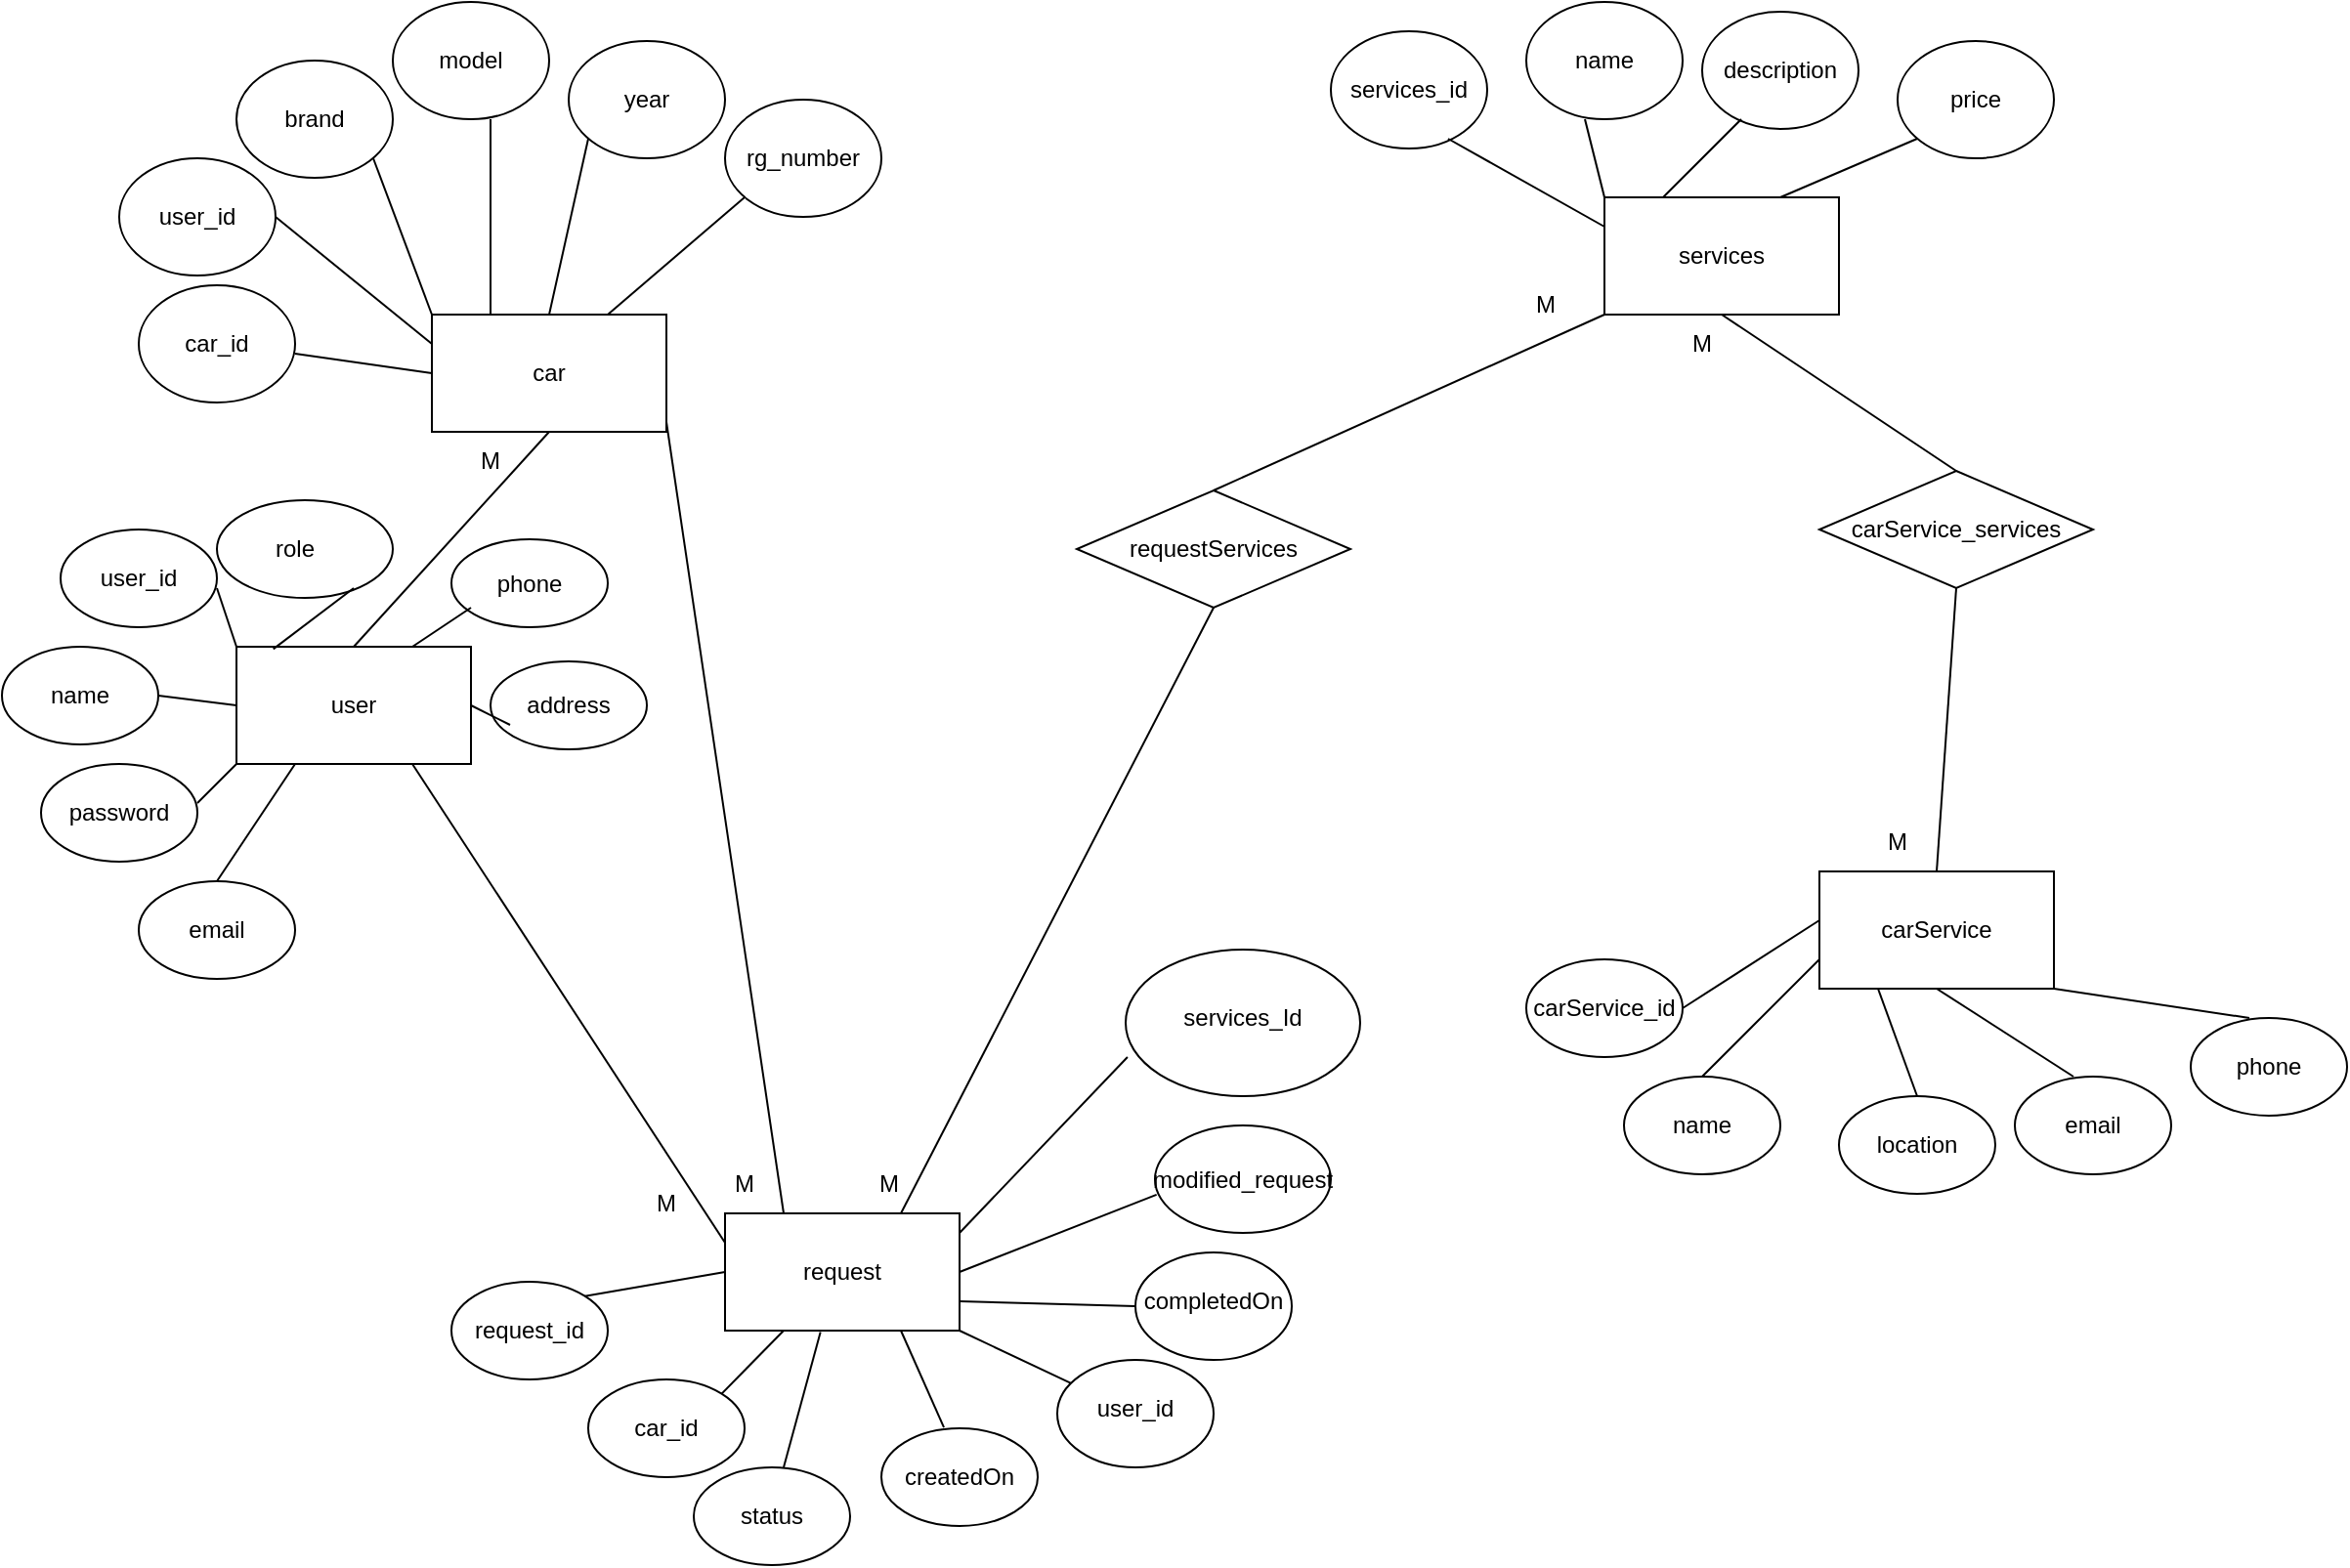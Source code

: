 <mxfile version="26.1.1">
  <diagram name="Страница-1" id="W8pNPYcGzXyj4kJldKl0">
    <mxGraphModel dx="1500" dy="1976" grid="1" gridSize="10" guides="1" tooltips="1" connect="1" arrows="1" fold="1" page="1" pageScale="1" pageWidth="827" pageHeight="1169" math="0" shadow="0">
      <root>
        <mxCell id="0" />
        <mxCell id="1" parent="0" />
        <mxCell id="Uy-cb-LyqVgxh-2wFijv-1" value="" style="rounded=0;whiteSpace=wrap;html=1;" parent="1" vertex="1">
          <mxGeometry x="180" y="210" width="120" height="60" as="geometry" />
        </mxCell>
        <mxCell id="Uy-cb-LyqVgxh-2wFijv-2" value="user" style="text;html=1;align=center;verticalAlign=middle;whiteSpace=wrap;rounded=0;" parent="1" vertex="1">
          <mxGeometry x="210" y="225" width="60" height="30" as="geometry" />
        </mxCell>
        <mxCell id="Uy-cb-LyqVgxh-2wFijv-3" value="" style="ellipse;whiteSpace=wrap;html=1;" parent="1" vertex="1">
          <mxGeometry x="80" y="270" width="80" height="50" as="geometry" />
        </mxCell>
        <mxCell id="Uy-cb-LyqVgxh-2wFijv-4" value="" style="ellipse;whiteSpace=wrap;html=1;" parent="1" vertex="1">
          <mxGeometry x="60" y="210" width="80" height="50" as="geometry" />
        </mxCell>
        <mxCell id="Uy-cb-LyqVgxh-2wFijv-5" value="" style="ellipse;whiteSpace=wrap;html=1;" parent="1" vertex="1">
          <mxGeometry x="130" y="330" width="80" height="50" as="geometry" />
        </mxCell>
        <mxCell id="Uy-cb-LyqVgxh-2wFijv-6" value="" style="ellipse;whiteSpace=wrap;html=1;" parent="1" vertex="1">
          <mxGeometry x="90" y="150" width="80" height="50" as="geometry" />
        </mxCell>
        <mxCell id="Uy-cb-LyqVgxh-2wFijv-7" value="user_id" style="text;html=1;align=center;verticalAlign=middle;whiteSpace=wrap;rounded=0;" parent="1" vertex="1">
          <mxGeometry x="100" y="160" width="60" height="30" as="geometry" />
        </mxCell>
        <mxCell id="Uy-cb-LyqVgxh-2wFijv-8" value="name" style="text;html=1;align=center;verticalAlign=middle;whiteSpace=wrap;rounded=0;" parent="1" vertex="1">
          <mxGeometry x="70" y="220" width="60" height="30" as="geometry" />
        </mxCell>
        <mxCell id="Uy-cb-LyqVgxh-2wFijv-9" value="password" style="text;html=1;align=center;verticalAlign=middle;whiteSpace=wrap;rounded=0;" parent="1" vertex="1">
          <mxGeometry x="90" y="280" width="60" height="30" as="geometry" />
        </mxCell>
        <mxCell id="Uy-cb-LyqVgxh-2wFijv-10" value="email" style="text;html=1;align=center;verticalAlign=middle;whiteSpace=wrap;rounded=0;" parent="1" vertex="1">
          <mxGeometry x="140" y="340" width="60" height="30" as="geometry" />
        </mxCell>
        <mxCell id="Uy-cb-LyqVgxh-2wFijv-11" value="" style="endArrow=none;html=1;rounded=0;entryX=0;entryY=0;entryDx=0;entryDy=0;" parent="1" target="Uy-cb-LyqVgxh-2wFijv-1" edge="1">
          <mxGeometry width="50" height="50" relative="1" as="geometry">
            <mxPoint x="170" y="180" as="sourcePoint" />
            <mxPoint x="220" y="130" as="targetPoint" />
          </mxGeometry>
        </mxCell>
        <mxCell id="Uy-cb-LyqVgxh-2wFijv-12" value="" style="endArrow=none;html=1;rounded=0;entryX=0;entryY=0.5;entryDx=0;entryDy=0;" parent="1" target="Uy-cb-LyqVgxh-2wFijv-1" edge="1">
          <mxGeometry width="50" height="50" relative="1" as="geometry">
            <mxPoint x="140" y="235" as="sourcePoint" />
            <mxPoint x="200.711" y="235" as="targetPoint" />
          </mxGeometry>
        </mxCell>
        <mxCell id="Uy-cb-LyqVgxh-2wFijv-14" value="" style="endArrow=none;html=1;rounded=0;entryX=0;entryY=1;entryDx=0;entryDy=0;" parent="1" target="Uy-cb-LyqVgxh-2wFijv-1" edge="1">
          <mxGeometry width="50" height="50" relative="1" as="geometry">
            <mxPoint x="160" y="290" as="sourcePoint" />
            <mxPoint x="210" y="240" as="targetPoint" />
          </mxGeometry>
        </mxCell>
        <mxCell id="Uy-cb-LyqVgxh-2wFijv-15" value="" style="endArrow=none;html=1;rounded=0;entryX=0.25;entryY=1;entryDx=0;entryDy=0;" parent="1" target="Uy-cb-LyqVgxh-2wFijv-1" edge="1">
          <mxGeometry width="50" height="50" relative="1" as="geometry">
            <mxPoint x="170" y="330" as="sourcePoint" />
            <mxPoint x="220" y="280" as="targetPoint" />
          </mxGeometry>
        </mxCell>
        <mxCell id="Uy-cb-LyqVgxh-2wFijv-16" value="" style="rounded=0;whiteSpace=wrap;html=1;" parent="1" vertex="1">
          <mxGeometry x="280" y="40" width="120" height="60" as="geometry" />
        </mxCell>
        <mxCell id="Uy-cb-LyqVgxh-2wFijv-17" value="car" style="text;html=1;align=center;verticalAlign=middle;whiteSpace=wrap;rounded=0;" parent="1" vertex="1">
          <mxGeometry x="310" y="55" width="60" height="30" as="geometry" />
        </mxCell>
        <mxCell id="Uy-cb-LyqVgxh-2wFijv-18" value="" style="ellipse;whiteSpace=wrap;html=1;" parent="1" vertex="1">
          <mxGeometry x="130" y="25" width="80" height="60" as="geometry" />
        </mxCell>
        <mxCell id="Uy-cb-LyqVgxh-2wFijv-19" value="" style="ellipse;whiteSpace=wrap;html=1;" parent="1" vertex="1">
          <mxGeometry x="350" y="-100" width="80" height="60" as="geometry" />
        </mxCell>
        <mxCell id="Uy-cb-LyqVgxh-2wFijv-20" value="" style="ellipse;whiteSpace=wrap;html=1;" parent="1" vertex="1">
          <mxGeometry x="260" y="-120" width="80" height="60" as="geometry" />
        </mxCell>
        <mxCell id="Uy-cb-LyqVgxh-2wFijv-21" value="" style="ellipse;whiteSpace=wrap;html=1;" parent="1" vertex="1">
          <mxGeometry x="120" y="-40" width="80" height="60" as="geometry" />
        </mxCell>
        <mxCell id="Uy-cb-LyqVgxh-2wFijv-22" value="" style="ellipse;whiteSpace=wrap;html=1;" parent="1" vertex="1">
          <mxGeometry x="180" y="-90" width="80" height="60" as="geometry" />
        </mxCell>
        <mxCell id="Uy-cb-LyqVgxh-2wFijv-23" value="" style="ellipse;whiteSpace=wrap;html=1;" parent="1" vertex="1">
          <mxGeometry x="430" y="-70" width="80" height="60" as="geometry" />
        </mxCell>
        <mxCell id="Uy-cb-LyqVgxh-2wFijv-24" value="" style="endArrow=none;html=1;rounded=0;entryX=0;entryY=0.5;entryDx=0;entryDy=0;" parent="1" target="Uy-cb-LyqVgxh-2wFijv-16" edge="1">
          <mxGeometry width="50" height="50" relative="1" as="geometry">
            <mxPoint x="210" y="60" as="sourcePoint" />
            <mxPoint x="260" y="10" as="targetPoint" />
          </mxGeometry>
        </mxCell>
        <mxCell id="Uy-cb-LyqVgxh-2wFijv-25" value="" style="endArrow=none;html=1;rounded=0;entryX=0;entryY=0.25;entryDx=0;entryDy=0;" parent="1" target="Uy-cb-LyqVgxh-2wFijv-16" edge="1">
          <mxGeometry width="50" height="50" relative="1" as="geometry">
            <mxPoint x="200" y="-10" as="sourcePoint" />
            <mxPoint x="250" y="-60" as="targetPoint" />
          </mxGeometry>
        </mxCell>
        <mxCell id="Uy-cb-LyqVgxh-2wFijv-26" value="" style="endArrow=none;html=1;rounded=0;entryX=0;entryY=0;entryDx=0;entryDy=0;" parent="1" target="Uy-cb-LyqVgxh-2wFijv-16" edge="1">
          <mxGeometry width="50" height="50" relative="1" as="geometry">
            <mxPoint x="250" y="-40" as="sourcePoint" />
            <mxPoint x="300" y="-90" as="targetPoint" />
          </mxGeometry>
        </mxCell>
        <mxCell id="Uy-cb-LyqVgxh-2wFijv-27" value="" style="endArrow=none;html=1;rounded=0;exitX=0.25;exitY=0;exitDx=0;exitDy=0;" parent="1" source="Uy-cb-LyqVgxh-2wFijv-16" edge="1">
          <mxGeometry width="50" height="50" relative="1" as="geometry">
            <mxPoint x="260" y="-10" as="sourcePoint" />
            <mxPoint x="310" y="-60" as="targetPoint" />
          </mxGeometry>
        </mxCell>
        <mxCell id="Uy-cb-LyqVgxh-2wFijv-28" value="" style="endArrow=none;html=1;rounded=0;exitX=0.5;exitY=0;exitDx=0;exitDy=0;" parent="1" source="Uy-cb-LyqVgxh-2wFijv-16" edge="1">
          <mxGeometry width="50" height="50" relative="1" as="geometry">
            <mxPoint x="310" as="sourcePoint" />
            <mxPoint x="360" y="-50" as="targetPoint" />
          </mxGeometry>
        </mxCell>
        <mxCell id="Uy-cb-LyqVgxh-2wFijv-29" value="" style="endArrow=none;html=1;rounded=0;exitX=0.75;exitY=0;exitDx=0;exitDy=0;" parent="1" source="Uy-cb-LyqVgxh-2wFijv-16" edge="1">
          <mxGeometry width="50" height="50" relative="1" as="geometry">
            <mxPoint x="390" y="30" as="sourcePoint" />
            <mxPoint x="440" y="-20" as="targetPoint" />
          </mxGeometry>
        </mxCell>
        <mxCell id="Uy-cb-LyqVgxh-2wFijv-30" value="car_id" style="text;html=1;align=center;verticalAlign=middle;whiteSpace=wrap;rounded=0;" parent="1" vertex="1">
          <mxGeometry x="140" y="40" width="60" height="30" as="geometry" />
        </mxCell>
        <mxCell id="Uy-cb-LyqVgxh-2wFijv-31" value="user_id" style="text;html=1;align=center;verticalAlign=middle;whiteSpace=wrap;rounded=0;" parent="1" vertex="1">
          <mxGeometry x="130" y="-25" width="60" height="30" as="geometry" />
        </mxCell>
        <mxCell id="Uy-cb-LyqVgxh-2wFijv-32" value="brand" style="text;html=1;align=center;verticalAlign=middle;whiteSpace=wrap;rounded=0;" parent="1" vertex="1">
          <mxGeometry x="190" y="-75" width="60" height="30" as="geometry" />
        </mxCell>
        <mxCell id="Uy-cb-LyqVgxh-2wFijv-33" value="model" style="text;html=1;align=center;verticalAlign=middle;whiteSpace=wrap;rounded=0;" parent="1" vertex="1">
          <mxGeometry x="270" y="-105" width="60" height="30" as="geometry" />
        </mxCell>
        <mxCell id="Uy-cb-LyqVgxh-2wFijv-34" value="year" style="text;html=1;align=center;verticalAlign=middle;whiteSpace=wrap;rounded=0;" parent="1" vertex="1">
          <mxGeometry x="360" y="-85" width="60" height="30" as="geometry" />
        </mxCell>
        <mxCell id="Uy-cb-LyqVgxh-2wFijv-35" value="rg_number" style="text;html=1;align=center;verticalAlign=middle;whiteSpace=wrap;rounded=0;" parent="1" vertex="1">
          <mxGeometry x="440" y="-55" width="60" height="30" as="geometry" />
        </mxCell>
        <mxCell id="Uy-cb-LyqVgxh-2wFijv-36" value="" style="endArrow=none;html=1;rounded=0;entryX=0.5;entryY=1;entryDx=0;entryDy=0;" parent="1" target="Uy-cb-LyqVgxh-2wFijv-16" edge="1">
          <mxGeometry width="50" height="50" relative="1" as="geometry">
            <mxPoint x="240" y="210" as="sourcePoint" />
            <mxPoint x="290" y="160" as="targetPoint" />
          </mxGeometry>
        </mxCell>
        <mxCell id="Uy-cb-LyqVgxh-2wFijv-37" value="M" style="text;html=1;align=center;verticalAlign=middle;whiteSpace=wrap;rounded=0;" parent="1" vertex="1">
          <mxGeometry x="280" y="100" width="60" height="30" as="geometry" />
        </mxCell>
        <mxCell id="Uy-cb-LyqVgxh-2wFijv-38" value="" style="rounded=0;whiteSpace=wrap;html=1;" parent="1" vertex="1">
          <mxGeometry x="880" y="-20" width="120" height="60" as="geometry" />
        </mxCell>
        <mxCell id="Uy-cb-LyqVgxh-2wFijv-39" value="services" style="text;html=1;align=center;verticalAlign=middle;whiteSpace=wrap;rounded=0;" parent="1" vertex="1">
          <mxGeometry x="910" y="-5" width="60" height="30" as="geometry" />
        </mxCell>
        <mxCell id="Uy-cb-LyqVgxh-2wFijv-40" value="" style="ellipse;whiteSpace=wrap;html=1;" parent="1" vertex="1">
          <mxGeometry x="840" y="-120" width="80" height="60" as="geometry" />
        </mxCell>
        <mxCell id="Uy-cb-LyqVgxh-2wFijv-41" value="" style="ellipse;whiteSpace=wrap;html=1;" parent="1" vertex="1">
          <mxGeometry x="740" y="-105" width="80" height="60" as="geometry" />
        </mxCell>
        <mxCell id="Uy-cb-LyqVgxh-2wFijv-42" value="" style="ellipse;whiteSpace=wrap;html=1;" parent="1" vertex="1">
          <mxGeometry x="930" y="-115" width="80" height="60" as="geometry" />
        </mxCell>
        <mxCell id="Uy-cb-LyqVgxh-2wFijv-43" value="" style="ellipse;whiteSpace=wrap;html=1;" parent="1" vertex="1">
          <mxGeometry x="1030" y="-100" width="80" height="60" as="geometry" />
        </mxCell>
        <mxCell id="Uy-cb-LyqVgxh-2wFijv-44" value="services_id" style="text;html=1;align=center;verticalAlign=middle;whiteSpace=wrap;rounded=0;" parent="1" vertex="1">
          <mxGeometry x="750" y="-90" width="60" height="30" as="geometry" />
        </mxCell>
        <mxCell id="Uy-cb-LyqVgxh-2wFijv-45" value="name" style="text;html=1;align=center;verticalAlign=middle;whiteSpace=wrap;rounded=0;" parent="1" vertex="1">
          <mxGeometry x="850" y="-105" width="60" height="30" as="geometry" />
        </mxCell>
        <mxCell id="Uy-cb-LyqVgxh-2wFijv-46" value="description" style="text;html=1;align=center;verticalAlign=middle;whiteSpace=wrap;rounded=0;" parent="1" vertex="1">
          <mxGeometry x="940" y="-100" width="60" height="30" as="geometry" />
        </mxCell>
        <mxCell id="Uy-cb-LyqVgxh-2wFijv-47" value="price" style="text;html=1;align=center;verticalAlign=middle;whiteSpace=wrap;rounded=0;" parent="1" vertex="1">
          <mxGeometry x="1040" y="-85" width="60" height="30" as="geometry" />
        </mxCell>
        <mxCell id="Uy-cb-LyqVgxh-2wFijv-48" value="" style="endArrow=none;html=1;rounded=0;exitX=0;exitY=0.25;exitDx=0;exitDy=0;" parent="1" source="Uy-cb-LyqVgxh-2wFijv-38" edge="1">
          <mxGeometry width="50" height="50" relative="1" as="geometry">
            <mxPoint x="750" as="sourcePoint" />
            <mxPoint x="800" y="-50" as="targetPoint" />
          </mxGeometry>
        </mxCell>
        <mxCell id="Uy-cb-LyqVgxh-2wFijv-49" value="" style="endArrow=none;html=1;rounded=0;exitX=0;exitY=0;exitDx=0;exitDy=0;" parent="1" source="Uy-cb-LyqVgxh-2wFijv-38" edge="1">
          <mxGeometry width="50" height="50" relative="1" as="geometry">
            <mxPoint x="820" y="-10" as="sourcePoint" />
            <mxPoint x="870" y="-60" as="targetPoint" />
          </mxGeometry>
        </mxCell>
        <mxCell id="Uy-cb-LyqVgxh-2wFijv-50" value="" style="endArrow=none;html=1;rounded=0;exitX=0.25;exitY=0;exitDx=0;exitDy=0;" parent="1" source="Uy-cb-LyqVgxh-2wFijv-38" edge="1">
          <mxGeometry width="50" height="50" relative="1" as="geometry">
            <mxPoint x="900" y="-10" as="sourcePoint" />
            <mxPoint x="950" y="-60" as="targetPoint" />
          </mxGeometry>
        </mxCell>
        <mxCell id="Uy-cb-LyqVgxh-2wFijv-51" value="" style="endArrow=none;html=1;rounded=0;exitX=0.75;exitY=0;exitDx=0;exitDy=0;" parent="1" source="Uy-cb-LyqVgxh-2wFijv-38" edge="1">
          <mxGeometry width="50" height="50" relative="1" as="geometry">
            <mxPoint x="990" as="sourcePoint" />
            <mxPoint x="1040" y="-50" as="targetPoint" />
          </mxGeometry>
        </mxCell>
        <mxCell id="Uy-cb-LyqVgxh-2wFijv-52" value="" style="rounded=0;whiteSpace=wrap;html=1;" parent="1" vertex="1">
          <mxGeometry x="990" y="325" width="120" height="60" as="geometry" />
        </mxCell>
        <mxCell id="Uy-cb-LyqVgxh-2wFijv-53" value="carService" style="text;html=1;align=center;verticalAlign=middle;whiteSpace=wrap;rounded=0;" parent="1" vertex="1">
          <mxGeometry x="1020" y="340" width="60" height="30" as="geometry" />
        </mxCell>
        <mxCell id="Uy-cb-LyqVgxh-2wFijv-54" value="" style="ellipse;whiteSpace=wrap;html=1;" parent="1" vertex="1">
          <mxGeometry x="890" y="430" width="80" height="50" as="geometry" />
        </mxCell>
        <mxCell id="Uy-cb-LyqVgxh-2wFijv-55" value="" style="ellipse;whiteSpace=wrap;html=1;" parent="1" vertex="1">
          <mxGeometry x="840" y="370" width="80" height="50" as="geometry" />
        </mxCell>
        <mxCell id="Uy-cb-LyqVgxh-2wFijv-56" value="" style="ellipse;whiteSpace=wrap;html=1;" parent="1" vertex="1">
          <mxGeometry x="1000" y="440" width="80" height="50" as="geometry" />
        </mxCell>
        <mxCell id="Uy-cb-LyqVgxh-2wFijv-57" value="" style="ellipse;whiteSpace=wrap;html=1;" parent="1" vertex="1">
          <mxGeometry x="1090" y="430" width="80" height="50" as="geometry" />
        </mxCell>
        <mxCell id="Uy-cb-LyqVgxh-2wFijv-58" value="" style="ellipse;whiteSpace=wrap;html=1;" parent="1" vertex="1">
          <mxGeometry x="1180" y="400" width="80" height="50" as="geometry" />
        </mxCell>
        <mxCell id="Uy-cb-LyqVgxh-2wFijv-59" value="" style="endArrow=none;html=1;rounded=0;exitX=1;exitY=0.5;exitDx=0;exitDy=0;" parent="1" source="Uy-cb-LyqVgxh-2wFijv-55" edge="1">
          <mxGeometry width="50" height="50" relative="1" as="geometry">
            <mxPoint x="940" y="400" as="sourcePoint" />
            <mxPoint x="990" y="350" as="targetPoint" />
          </mxGeometry>
        </mxCell>
        <mxCell id="Uy-cb-LyqVgxh-2wFijv-60" value="" style="endArrow=none;html=1;rounded=0;entryX=0;entryY=0.75;entryDx=0;entryDy=0;" parent="1" target="Uy-cb-LyqVgxh-2wFijv-52" edge="1">
          <mxGeometry width="50" height="50" relative="1" as="geometry">
            <mxPoint x="930" y="430" as="sourcePoint" />
            <mxPoint x="980" y="380" as="targetPoint" />
          </mxGeometry>
        </mxCell>
        <mxCell id="Uy-cb-LyqVgxh-2wFijv-61" value="" style="endArrow=none;html=1;rounded=0;entryX=0.25;entryY=1;entryDx=0;entryDy=0;exitX=0.5;exitY=0;exitDx=0;exitDy=0;" parent="1" source="Uy-cb-LyqVgxh-2wFijv-56" target="Uy-cb-LyqVgxh-2wFijv-52" edge="1">
          <mxGeometry width="50" height="50" relative="1" as="geometry">
            <mxPoint x="1010" y="450" as="sourcePoint" />
            <mxPoint x="1060" y="400" as="targetPoint" />
          </mxGeometry>
        </mxCell>
        <mxCell id="Uy-cb-LyqVgxh-2wFijv-62" value="" style="endArrow=none;html=1;rounded=0;entryX=0.5;entryY=1;entryDx=0;entryDy=0;" parent="1" target="Uy-cb-LyqVgxh-2wFijv-52" edge="1">
          <mxGeometry width="50" height="50" relative="1" as="geometry">
            <mxPoint x="1120" y="430" as="sourcePoint" />
            <mxPoint x="1170" y="380" as="targetPoint" />
          </mxGeometry>
        </mxCell>
        <mxCell id="Uy-cb-LyqVgxh-2wFijv-63" value="" style="endArrow=none;html=1;rounded=0;entryX=1;entryY=1;entryDx=0;entryDy=0;" parent="1" target="Uy-cb-LyqVgxh-2wFijv-52" edge="1">
          <mxGeometry width="50" height="50" relative="1" as="geometry">
            <mxPoint x="1210" y="400" as="sourcePoint" />
            <mxPoint x="1260" y="350" as="targetPoint" />
          </mxGeometry>
        </mxCell>
        <mxCell id="Uy-cb-LyqVgxh-2wFijv-64" value="carService_id" style="text;html=1;align=center;verticalAlign=middle;whiteSpace=wrap;rounded=0;" parent="1" vertex="1">
          <mxGeometry x="850" y="380" width="60" height="30" as="geometry" />
        </mxCell>
        <mxCell id="Uy-cb-LyqVgxh-2wFijv-65" value="name" style="text;html=1;align=center;verticalAlign=middle;whiteSpace=wrap;rounded=0;" parent="1" vertex="1">
          <mxGeometry x="900" y="440" width="60" height="30" as="geometry" />
        </mxCell>
        <mxCell id="Uy-cb-LyqVgxh-2wFijv-66" value="location" style="text;html=1;align=center;verticalAlign=middle;whiteSpace=wrap;rounded=0;" parent="1" vertex="1">
          <mxGeometry x="1010" y="450" width="60" height="30" as="geometry" />
        </mxCell>
        <mxCell id="Uy-cb-LyqVgxh-2wFijv-67" value="email" style="text;html=1;align=center;verticalAlign=middle;whiteSpace=wrap;rounded=0;" parent="1" vertex="1">
          <mxGeometry x="1100" y="440" width="60" height="30" as="geometry" />
        </mxCell>
        <mxCell id="Uy-cb-LyqVgxh-2wFijv-68" value="phone" style="text;html=1;align=center;verticalAlign=middle;whiteSpace=wrap;rounded=0;" parent="1" vertex="1">
          <mxGeometry x="1190" y="410" width="60" height="30" as="geometry" />
        </mxCell>
        <mxCell id="Uy-cb-LyqVgxh-2wFijv-69" value="" style="rounded=0;whiteSpace=wrap;html=1;" parent="1" vertex="1">
          <mxGeometry x="430" y="500" width="120" height="60" as="geometry" />
        </mxCell>
        <mxCell id="Uy-cb-LyqVgxh-2wFijv-70" value="request" style="text;html=1;align=center;verticalAlign=middle;whiteSpace=wrap;rounded=0;" parent="1" vertex="1">
          <mxGeometry x="460" y="515" width="60" height="30" as="geometry" />
        </mxCell>
        <mxCell id="Uy-cb-LyqVgxh-2wFijv-71" value="" style="ellipse;whiteSpace=wrap;html=1;" parent="1" vertex="1">
          <mxGeometry x="360" y="585" width="80" height="50" as="geometry" />
        </mxCell>
        <mxCell id="Uy-cb-LyqVgxh-2wFijv-72" value="" style="ellipse;whiteSpace=wrap;html=1;" parent="1" vertex="1">
          <mxGeometry x="290" y="535" width="80" height="50" as="geometry" />
        </mxCell>
        <mxCell id="Uy-cb-LyqVgxh-2wFijv-73" value="" style="ellipse;whiteSpace=wrap;html=1;" parent="1" vertex="1">
          <mxGeometry x="414" y="630" width="80" height="50" as="geometry" />
        </mxCell>
        <mxCell id="Uy-cb-LyqVgxh-2wFijv-74" value="" style="ellipse;whiteSpace=wrap;html=1;" parent="1" vertex="1">
          <mxGeometry x="510" y="610" width="80" height="50" as="geometry" />
        </mxCell>
        <mxCell id="Uy-cb-LyqVgxh-2wFijv-75" value="request_id" style="text;html=1;align=center;verticalAlign=middle;whiteSpace=wrap;rounded=0;" parent="1" vertex="1">
          <mxGeometry x="300" y="545" width="60" height="30" as="geometry" />
        </mxCell>
        <mxCell id="Uy-cb-LyqVgxh-2wFijv-76" value="car_id" style="text;html=1;align=center;verticalAlign=middle;whiteSpace=wrap;rounded=0;" parent="1" vertex="1">
          <mxGeometry x="370" y="595" width="60" height="30" as="geometry" />
        </mxCell>
        <mxCell id="Uy-cb-LyqVgxh-2wFijv-77" value="status" style="text;html=1;align=center;verticalAlign=middle;whiteSpace=wrap;rounded=0;" parent="1" vertex="1">
          <mxGeometry x="424" y="640" width="60" height="30" as="geometry" />
        </mxCell>
        <mxCell id="Uy-cb-LyqVgxh-2wFijv-78" value="createdOn" style="text;html=1;align=center;verticalAlign=middle;whiteSpace=wrap;rounded=0;" parent="1" vertex="1">
          <mxGeometry x="520" y="620" width="60" height="30" as="geometry" />
        </mxCell>
        <mxCell id="Uy-cb-LyqVgxh-2wFijv-79" value="" style="endArrow=none;html=1;rounded=0;entryX=0;entryY=0.5;entryDx=0;entryDy=0;exitX=1;exitY=0;exitDx=0;exitDy=0;" parent="1" target="Uy-cb-LyqVgxh-2wFijv-69" edge="1" source="Uy-cb-LyqVgxh-2wFijv-72">
          <mxGeometry width="50" height="50" relative="1" as="geometry">
            <mxPoint x="340" y="350" as="sourcePoint" />
            <mxPoint x="390" y="300" as="targetPoint" />
          </mxGeometry>
        </mxCell>
        <mxCell id="Uy-cb-LyqVgxh-2wFijv-80" value="" style="endArrow=none;html=1;rounded=0;entryX=0.407;entryY=1.013;entryDx=0;entryDy=0;entryPerimeter=0;" parent="1" edge="1" target="Uy-cb-LyqVgxh-2wFijv-69">
          <mxGeometry width="50" height="50" relative="1" as="geometry">
            <mxPoint x="460" y="630" as="sourcePoint" />
            <mxPoint x="490" y="600" as="targetPoint" />
          </mxGeometry>
        </mxCell>
        <mxCell id="Uy-cb-LyqVgxh-2wFijv-81" value="" style="endArrow=none;html=1;rounded=0;entryX=0.25;entryY=1;entryDx=0;entryDy=0;exitX=1;exitY=0;exitDx=0;exitDy=0;" parent="1" target="Uy-cb-LyqVgxh-2wFijv-69" edge="1" source="Uy-cb-LyqVgxh-2wFijv-71">
          <mxGeometry width="50" height="50" relative="1" as="geometry">
            <mxPoint x="410" y="410" as="sourcePoint" />
            <mxPoint x="460" y="360" as="targetPoint" />
          </mxGeometry>
        </mxCell>
        <mxCell id="Uy-cb-LyqVgxh-2wFijv-82" value="" style="endArrow=none;html=1;rounded=0;entryX=0.75;entryY=1;entryDx=0;entryDy=0;exitX=0.4;exitY=-0.008;exitDx=0;exitDy=0;exitPerimeter=0;" parent="1" target="Uy-cb-LyqVgxh-2wFijv-69" edge="1" source="Uy-cb-LyqVgxh-2wFijv-74">
          <mxGeometry width="50" height="50" relative="1" as="geometry">
            <mxPoint x="500" y="410" as="sourcePoint" />
            <mxPoint x="550" y="360" as="targetPoint" />
          </mxGeometry>
        </mxCell>
        <mxCell id="Uy-cb-LyqVgxh-2wFijv-85" value="" style="rhombus;whiteSpace=wrap;html=1;" parent="1" vertex="1">
          <mxGeometry x="990" y="120" width="140" height="60" as="geometry" />
        </mxCell>
        <mxCell id="Uy-cb-LyqVgxh-2wFijv-86" value="carService_services" style="text;html=1;align=center;verticalAlign=middle;whiteSpace=wrap;rounded=0;" parent="1" vertex="1">
          <mxGeometry x="1030" y="135" width="60" height="30" as="geometry" />
        </mxCell>
        <mxCell id="Uy-cb-LyqVgxh-2wFijv-87" value="" style="endArrow=none;html=1;rounded=0;exitX=0.5;exitY=0;exitDx=0;exitDy=0;" parent="1" source="Uy-cb-LyqVgxh-2wFijv-85" edge="1">
          <mxGeometry width="50" height="50" relative="1" as="geometry">
            <mxPoint x="890" y="90" as="sourcePoint" />
            <mxPoint x="940" y="40" as="targetPoint" />
          </mxGeometry>
        </mxCell>
        <mxCell id="Uy-cb-LyqVgxh-2wFijv-88" value="" style="endArrow=none;html=1;rounded=0;exitX=0.5;exitY=0;exitDx=0;exitDy=0;" parent="1" source="Uy-cb-LyqVgxh-2wFijv-52" edge="1">
          <mxGeometry width="50" height="50" relative="1" as="geometry">
            <mxPoint x="1120" y="290" as="sourcePoint" />
            <mxPoint x="1060" y="180" as="targetPoint" />
          </mxGeometry>
        </mxCell>
        <mxCell id="Uy-cb-LyqVgxh-2wFijv-89" value="M" style="text;html=1;align=center;verticalAlign=middle;whiteSpace=wrap;rounded=0;" parent="1" vertex="1">
          <mxGeometry x="1000" y="295" width="60" height="30" as="geometry" />
        </mxCell>
        <mxCell id="Uy-cb-LyqVgxh-2wFijv-91" value="M" style="text;html=1;align=center;verticalAlign=middle;whiteSpace=wrap;rounded=0;" parent="1" vertex="1">
          <mxGeometry x="900" y="40" width="60" height="30" as="geometry" />
        </mxCell>
        <mxCell id="Uy-cb-LyqVgxh-2wFijv-93" value="" style="rhombus;whiteSpace=wrap;html=1;" parent="1" vertex="1">
          <mxGeometry x="610" y="130" width="140" height="60" as="geometry" />
        </mxCell>
        <mxCell id="Uy-cb-LyqVgxh-2wFijv-94" value="requestServices" style="text;html=1;align=center;verticalAlign=middle;whiteSpace=wrap;rounded=0;" parent="1" vertex="1">
          <mxGeometry x="650" y="145" width="60" height="30" as="geometry" />
        </mxCell>
        <mxCell id="Uy-cb-LyqVgxh-2wFijv-95" value="" style="endArrow=none;html=1;rounded=0;entryX=0.5;entryY=1;entryDx=0;entryDy=0;exitX=0.75;exitY=0;exitDx=0;exitDy=0;" parent="1" target="Uy-cb-LyqVgxh-2wFijv-93" edge="1" source="Uy-cb-LyqVgxh-2wFijv-69">
          <mxGeometry width="50" height="50" relative="1" as="geometry">
            <mxPoint x="480" y="310" as="sourcePoint" />
            <mxPoint x="530" y="260" as="targetPoint" />
          </mxGeometry>
        </mxCell>
        <mxCell id="Uy-cb-LyqVgxh-2wFijv-96" value="" style="endArrow=none;html=1;rounded=0;entryX=0;entryY=1;entryDx=0;entryDy=0;" parent="1" target="Uy-cb-LyqVgxh-2wFijv-38" edge="1">
          <mxGeometry width="50" height="50" relative="1" as="geometry">
            <mxPoint x="680" y="130" as="sourcePoint" />
            <mxPoint x="730" y="80" as="targetPoint" />
          </mxGeometry>
        </mxCell>
        <mxCell id="Uy-cb-LyqVgxh-2wFijv-97" value="M" style="text;html=1;align=center;verticalAlign=middle;whiteSpace=wrap;rounded=0;" parent="1" vertex="1">
          <mxGeometry x="484" y="470" width="60" height="30" as="geometry" />
        </mxCell>
        <mxCell id="Uy-cb-LyqVgxh-2wFijv-100" value="M" style="text;html=1;align=center;verticalAlign=middle;whiteSpace=wrap;rounded=0;" parent="1" vertex="1">
          <mxGeometry x="820" y="20" width="60" height="30" as="geometry" />
        </mxCell>
        <mxCell id="zA_T5pfZE3ijJPjRbrxf-1" value="" style="ellipse;whiteSpace=wrap;html=1;" parent="1" vertex="1">
          <mxGeometry x="170" y="135" width="90" height="50" as="geometry" />
        </mxCell>
        <mxCell id="zA_T5pfZE3ijJPjRbrxf-2" value="role" style="text;html=1;align=center;verticalAlign=middle;whiteSpace=wrap;rounded=0;" parent="1" vertex="1">
          <mxGeometry x="180" y="145" width="60" height="30" as="geometry" />
        </mxCell>
        <mxCell id="zA_T5pfZE3ijJPjRbrxf-3" value="" style="endArrow=none;html=1;rounded=0;exitX=0.157;exitY=0.02;exitDx=0;exitDy=0;exitPerimeter=0;" parent="1" source="Uy-cb-LyqVgxh-2wFijv-1" edge="1">
          <mxGeometry width="50" height="50" relative="1" as="geometry">
            <mxPoint x="190" y="230" as="sourcePoint" />
            <mxPoint x="240" y="180" as="targetPoint" />
          </mxGeometry>
        </mxCell>
        <mxCell id="zA_T5pfZE3ijJPjRbrxf-4" value="" style="ellipse;whiteSpace=wrap;html=1;" parent="1" vertex="1">
          <mxGeometry x="290" y="155" width="80" height="45" as="geometry" />
        </mxCell>
        <mxCell id="zA_T5pfZE3ijJPjRbrxf-5" value="" style="ellipse;whiteSpace=wrap;html=1;" parent="1" vertex="1">
          <mxGeometry x="310" y="217.5" width="80" height="45" as="geometry" />
        </mxCell>
        <mxCell id="zA_T5pfZE3ijJPjRbrxf-6" value="" style="endArrow=none;html=1;rounded=0;exitX=0.75;exitY=0;exitDx=0;exitDy=0;" parent="1" source="Uy-cb-LyqVgxh-2wFijv-1" edge="1">
          <mxGeometry width="50" height="50" relative="1" as="geometry">
            <mxPoint x="250" y="240" as="sourcePoint" />
            <mxPoint x="300" y="190" as="targetPoint" />
          </mxGeometry>
        </mxCell>
        <mxCell id="zA_T5pfZE3ijJPjRbrxf-7" value="" style="endArrow=none;html=1;rounded=0;exitX=1;exitY=0.5;exitDx=0;exitDy=0;" parent="1" source="Uy-cb-LyqVgxh-2wFijv-1" edge="1">
          <mxGeometry width="50" height="50" relative="1" as="geometry">
            <mxPoint x="270" y="300" as="sourcePoint" />
            <mxPoint x="320" y="250" as="targetPoint" />
          </mxGeometry>
        </mxCell>
        <mxCell id="zA_T5pfZE3ijJPjRbrxf-8" value="phone" style="text;html=1;align=center;verticalAlign=middle;whiteSpace=wrap;rounded=0;" parent="1" vertex="1">
          <mxGeometry x="300" y="163" width="60" height="30" as="geometry" />
        </mxCell>
        <mxCell id="zA_T5pfZE3ijJPjRbrxf-9" value="address" style="text;html=1;align=center;verticalAlign=middle;whiteSpace=wrap;rounded=0;" parent="1" vertex="1">
          <mxGeometry x="320" y="225" width="60" height="30" as="geometry" />
        </mxCell>
        <mxCell id="zA_T5pfZE3ijJPjRbrxf-10" value="" style="ellipse;whiteSpace=wrap;html=1;" parent="1" vertex="1">
          <mxGeometry x="600" y="575" width="80" height="55" as="geometry" />
        </mxCell>
        <mxCell id="zA_T5pfZE3ijJPjRbrxf-11" value="" style="endArrow=none;html=1;rounded=0;exitX=1;exitY=1;exitDx=0;exitDy=0;" parent="1" target="zA_T5pfZE3ijJPjRbrxf-10" edge="1" source="Uy-cb-LyqVgxh-2wFijv-69">
          <mxGeometry width="50" height="50" relative="1" as="geometry">
            <mxPoint x="490" y="370" as="sourcePoint" />
            <mxPoint x="540" y="320" as="targetPoint" />
          </mxGeometry>
        </mxCell>
        <mxCell id="zA_T5pfZE3ijJPjRbrxf-14" value="user_id" style="text;html=1;align=center;verticalAlign=middle;whiteSpace=wrap;rounded=0;" parent="1" vertex="1">
          <mxGeometry x="610" y="585" width="60" height="30" as="geometry" />
        </mxCell>
        <mxCell id="zA_T5pfZE3ijJPjRbrxf-15" value="" style="ellipse;whiteSpace=wrap;html=1;" parent="1" vertex="1">
          <mxGeometry x="640" y="520" width="80" height="55" as="geometry" />
        </mxCell>
        <mxCell id="zA_T5pfZE3ijJPjRbrxf-16" value="completedOn" style="text;html=1;align=center;verticalAlign=middle;whiteSpace=wrap;rounded=0;" parent="1" vertex="1">
          <mxGeometry x="650" y="530" width="60" height="30" as="geometry" />
        </mxCell>
        <mxCell id="zA_T5pfZE3ijJPjRbrxf-17" value="" style="ellipse;whiteSpace=wrap;html=1;" parent="1" vertex="1">
          <mxGeometry x="650" y="455" width="90" height="55" as="geometry" />
        </mxCell>
        <mxCell id="zA_T5pfZE3ijJPjRbrxf-18" value="modified_request" style="text;html=1;align=center;verticalAlign=middle;whiteSpace=wrap;rounded=0;" parent="1" vertex="1">
          <mxGeometry x="665" y="467.5" width="60" height="30" as="geometry" />
        </mxCell>
        <mxCell id="zA_T5pfZE3ijJPjRbrxf-19" value="" style="endArrow=none;html=1;rounded=0;entryX=0.009;entryY=0.644;entryDx=0;entryDy=0;entryPerimeter=0;" parent="1" edge="1" target="zA_T5pfZE3ijJPjRbrxf-17">
          <mxGeometry width="50" height="50" relative="1" as="geometry">
            <mxPoint x="550" y="530" as="sourcePoint" />
            <mxPoint x="600" y="480" as="targetPoint" />
          </mxGeometry>
        </mxCell>
        <mxCell id="zA_T5pfZE3ijJPjRbrxf-20" value="" style="endArrow=none;html=1;rounded=0;exitX=1;exitY=0.75;exitDx=0;exitDy=0;entryX=0;entryY=0.5;entryDx=0;entryDy=0;" parent="1" source="Uy-cb-LyqVgxh-2wFijv-69" edge="1" target="zA_T5pfZE3ijJPjRbrxf-15">
          <mxGeometry width="50" height="50" relative="1" as="geometry">
            <mxPoint x="500" y="400" as="sourcePoint" />
            <mxPoint x="550" y="350" as="targetPoint" />
          </mxGeometry>
        </mxCell>
        <mxCell id="pdf4x7FtPYtWmwUbSwYa-4" value="M" style="text;html=1;align=center;verticalAlign=middle;whiteSpace=wrap;rounded=0;" vertex="1" parent="1">
          <mxGeometry x="370" y="480" width="60" height="30" as="geometry" />
        </mxCell>
        <mxCell id="pdf4x7FtPYtWmwUbSwYa-10" value="" style="endArrow=none;html=1;rounded=0;entryX=0;entryY=0.25;entryDx=0;entryDy=0;exitX=0.75;exitY=1;exitDx=0;exitDy=0;" edge="1" parent="1" source="Uy-cb-LyqVgxh-2wFijv-1" target="Uy-cb-LyqVgxh-2wFijv-69">
          <mxGeometry width="50" height="50" relative="1" as="geometry">
            <mxPoint x="280" y="470" as="sourcePoint" />
            <mxPoint x="330" y="420" as="targetPoint" />
          </mxGeometry>
        </mxCell>
        <mxCell id="pdf4x7FtPYtWmwUbSwYa-13" value="" style="endArrow=none;html=1;rounded=0;entryX=0.25;entryY=0;entryDx=0;entryDy=0;" edge="1" parent="1" target="Uy-cb-LyqVgxh-2wFijv-69">
          <mxGeometry width="50" height="50" relative="1" as="geometry">
            <mxPoint x="400" y="95" as="sourcePoint" />
            <mxPoint x="480" y="410" as="targetPoint" />
          </mxGeometry>
        </mxCell>
        <mxCell id="pdf4x7FtPYtWmwUbSwYa-15" value="M" style="text;html=1;align=center;verticalAlign=middle;whiteSpace=wrap;rounded=0;" vertex="1" parent="1">
          <mxGeometry x="410" y="470" width="60" height="30" as="geometry" />
        </mxCell>
        <mxCell id="pdf4x7FtPYtWmwUbSwYa-16" value="" style="ellipse;whiteSpace=wrap;html=1;" vertex="1" parent="1">
          <mxGeometry x="635" y="365" width="120" height="75" as="geometry" />
        </mxCell>
        <mxCell id="pdf4x7FtPYtWmwUbSwYa-17" value="services_Id" style="text;html=1;align=center;verticalAlign=middle;whiteSpace=wrap;rounded=0;" vertex="1" parent="1">
          <mxGeometry x="665" y="385" width="60" height="30" as="geometry" />
        </mxCell>
        <mxCell id="pdf4x7FtPYtWmwUbSwYa-18" value="" style="endArrow=none;html=1;rounded=0;entryX=0.008;entryY=0.733;entryDx=0;entryDy=0;entryPerimeter=0;" edge="1" parent="1" target="pdf4x7FtPYtWmwUbSwYa-16">
          <mxGeometry width="50" height="50" relative="1" as="geometry">
            <mxPoint x="550" y="510" as="sourcePoint" />
            <mxPoint x="600" y="460" as="targetPoint" />
          </mxGeometry>
        </mxCell>
      </root>
    </mxGraphModel>
  </diagram>
</mxfile>
